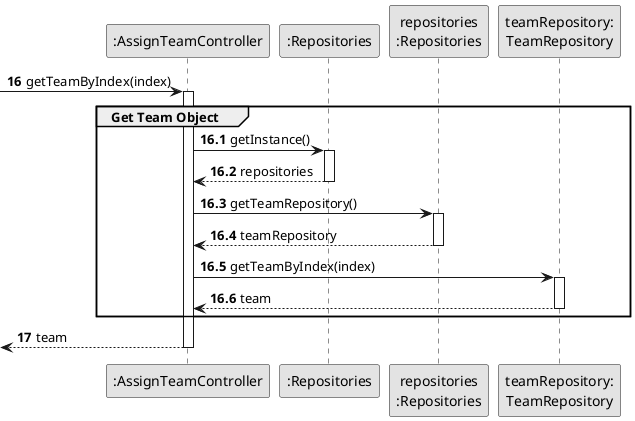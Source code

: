 @startuml
skinparam monochrome true
skinparam packageStyle rectangle
skinparam shadowing false

participant ":AssignTeamController" as CTRL
participant ":Repositories" as REP
participant "repositories\n:Repositories" as REPS
participant "teamRepository:\nTeamRepository" as teamRepository

autonumber 16
-> CTRL : getTeamByIndex(index)

autonumber 16.1

activate CTRL
    group Get Team Object

            CTRL -> REP: getInstance()
            activate REP

            REP --> CTRL: repositories
            deactivate REP

            CTRL -> REPS: getTeamRepository()
            activate REPS

            REPS --> CTRL: teamRepository
            deactivate REPS

            CTRL -> teamRepository: getTeamByIndex(index)
            activate teamRepository

            teamRepository --> CTRL: team
            deactivate teamRepository

    end group

    autonumber 17
    <-- CTRL : team

deactivate CTRL


@enduml